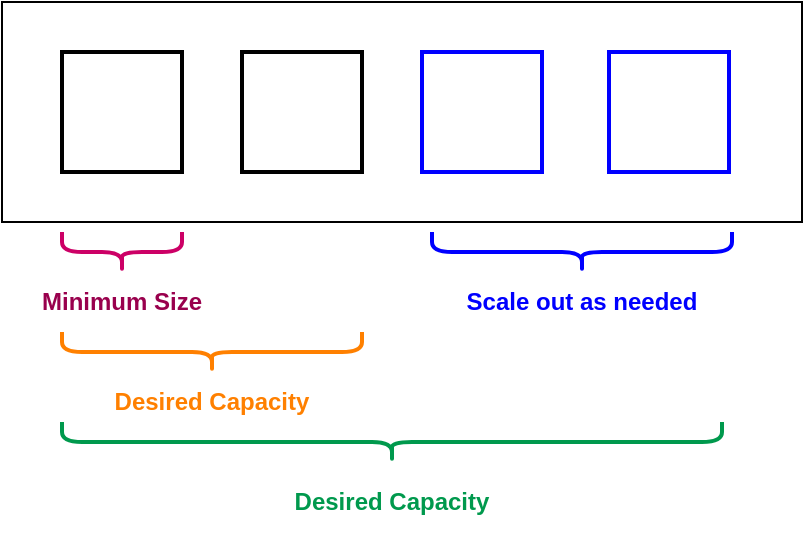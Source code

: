 <mxfile>
    <diagram id="9j87PvEb-Q4FOaCZvgi9" name="페이지-1">
        <mxGraphModel dx="798" dy="617" grid="1" gridSize="10" guides="1" tooltips="1" connect="1" arrows="1" fold="1" page="1" pageScale="1" pageWidth="827" pageHeight="1169" math="0" shadow="0">
            <root>
                <mxCell id="0"/>
                <mxCell id="1" parent="0"/>
                <mxCell id="2" value="" style="rounded=0;whiteSpace=wrap;html=1;fillColor=none;" vertex="1" parent="1">
                    <mxGeometry x="110" y="185" width="400" height="110" as="geometry"/>
                </mxCell>
                <mxCell id="3" value="" style="rounded=0;whiteSpace=wrap;html=1;fillColor=none;strokeWidth=2;" vertex="1" parent="1">
                    <mxGeometry x="140" y="210" width="60" height="60" as="geometry"/>
                </mxCell>
                <mxCell id="4" value="" style="rounded=0;whiteSpace=wrap;html=1;fillColor=none;strokeWidth=2;" vertex="1" parent="1">
                    <mxGeometry x="230" y="210" width="60" height="60" as="geometry"/>
                </mxCell>
                <mxCell id="5" value="" style="rounded=0;whiteSpace=wrap;html=1;fillColor=none;strokeWidth=2;strokeColor=#0000FF;" vertex="1" parent="1">
                    <mxGeometry x="320" y="210" width="60" height="60" as="geometry"/>
                </mxCell>
                <mxCell id="6" value="" style="rounded=0;whiteSpace=wrap;html=1;fillColor=none;strokeWidth=2;strokeColor=#0000FF;" vertex="1" parent="1">
                    <mxGeometry x="413.5" y="210" width="60" height="60" as="geometry"/>
                </mxCell>
                <mxCell id="9" value="" style="shape=curlyBracket;whiteSpace=wrap;html=1;rounded=1;fillColor=none;rotation=-90;strokeColor=#CC0066;strokeWidth=2;" vertex="1" parent="1">
                    <mxGeometry x="160" y="280" width="20" height="60" as="geometry"/>
                </mxCell>
                <mxCell id="10" value="" style="shape=curlyBracket;whiteSpace=wrap;html=1;rounded=1;fillColor=none;rotation=-90;strokeWidth=2;strokeColor=#FF8000;size=0.5;" vertex="1" parent="1">
                    <mxGeometry x="205" y="285" width="20" height="150" as="geometry"/>
                </mxCell>
                <mxCell id="11" value="Minimum Size" style="text;html=1;strokeColor=none;fillColor=none;align=center;verticalAlign=middle;whiteSpace=wrap;rounded=0;fontColor=#99004D;fontStyle=1" vertex="1" parent="1">
                    <mxGeometry x="120" y="320" width="100" height="30" as="geometry"/>
                </mxCell>
                <mxCell id="14" value="Desired Capacity" style="text;html=1;strokeColor=none;fillColor=none;align=center;verticalAlign=middle;whiteSpace=wrap;rounded=0;fontColor=#FF8000;fontStyle=1" vertex="1" parent="1">
                    <mxGeometry x="160" y="370" width="110" height="30" as="geometry"/>
                </mxCell>
                <mxCell id="15" value="" style="shape=curlyBracket;whiteSpace=wrap;html=1;rounded=1;fillColor=none;rotation=-90;strokeWidth=2;strokeColor=#0000FF;" vertex="1" parent="1">
                    <mxGeometry x="390" y="235" width="20" height="150" as="geometry"/>
                </mxCell>
                <mxCell id="16" value="Scale out as needed" style="text;html=1;strokeColor=none;fillColor=none;align=center;verticalAlign=middle;whiteSpace=wrap;rounded=0;fontColor=#0000FF;fontStyle=1" vertex="1" parent="1">
                    <mxGeometry x="330" y="320" width="140" height="30" as="geometry"/>
                </mxCell>
                <mxCell id="17" value="" style="shape=curlyBracket;whiteSpace=wrap;html=1;rounded=1;fillColor=none;rotation=-90;strokeWidth=2;strokeColor=#00994D;size=0.5;" vertex="1" parent="1">
                    <mxGeometry x="295" y="240" width="20" height="330" as="geometry"/>
                </mxCell>
                <mxCell id="18" value="Desired Capacity" style="text;html=1;strokeColor=none;fillColor=none;align=center;verticalAlign=middle;whiteSpace=wrap;rounded=0;fontColor=#00994D;fontStyle=1" vertex="1" parent="1">
                    <mxGeometry x="250" y="420" width="110" height="30" as="geometry"/>
                </mxCell>
            </root>
        </mxGraphModel>
    </diagram>
</mxfile>